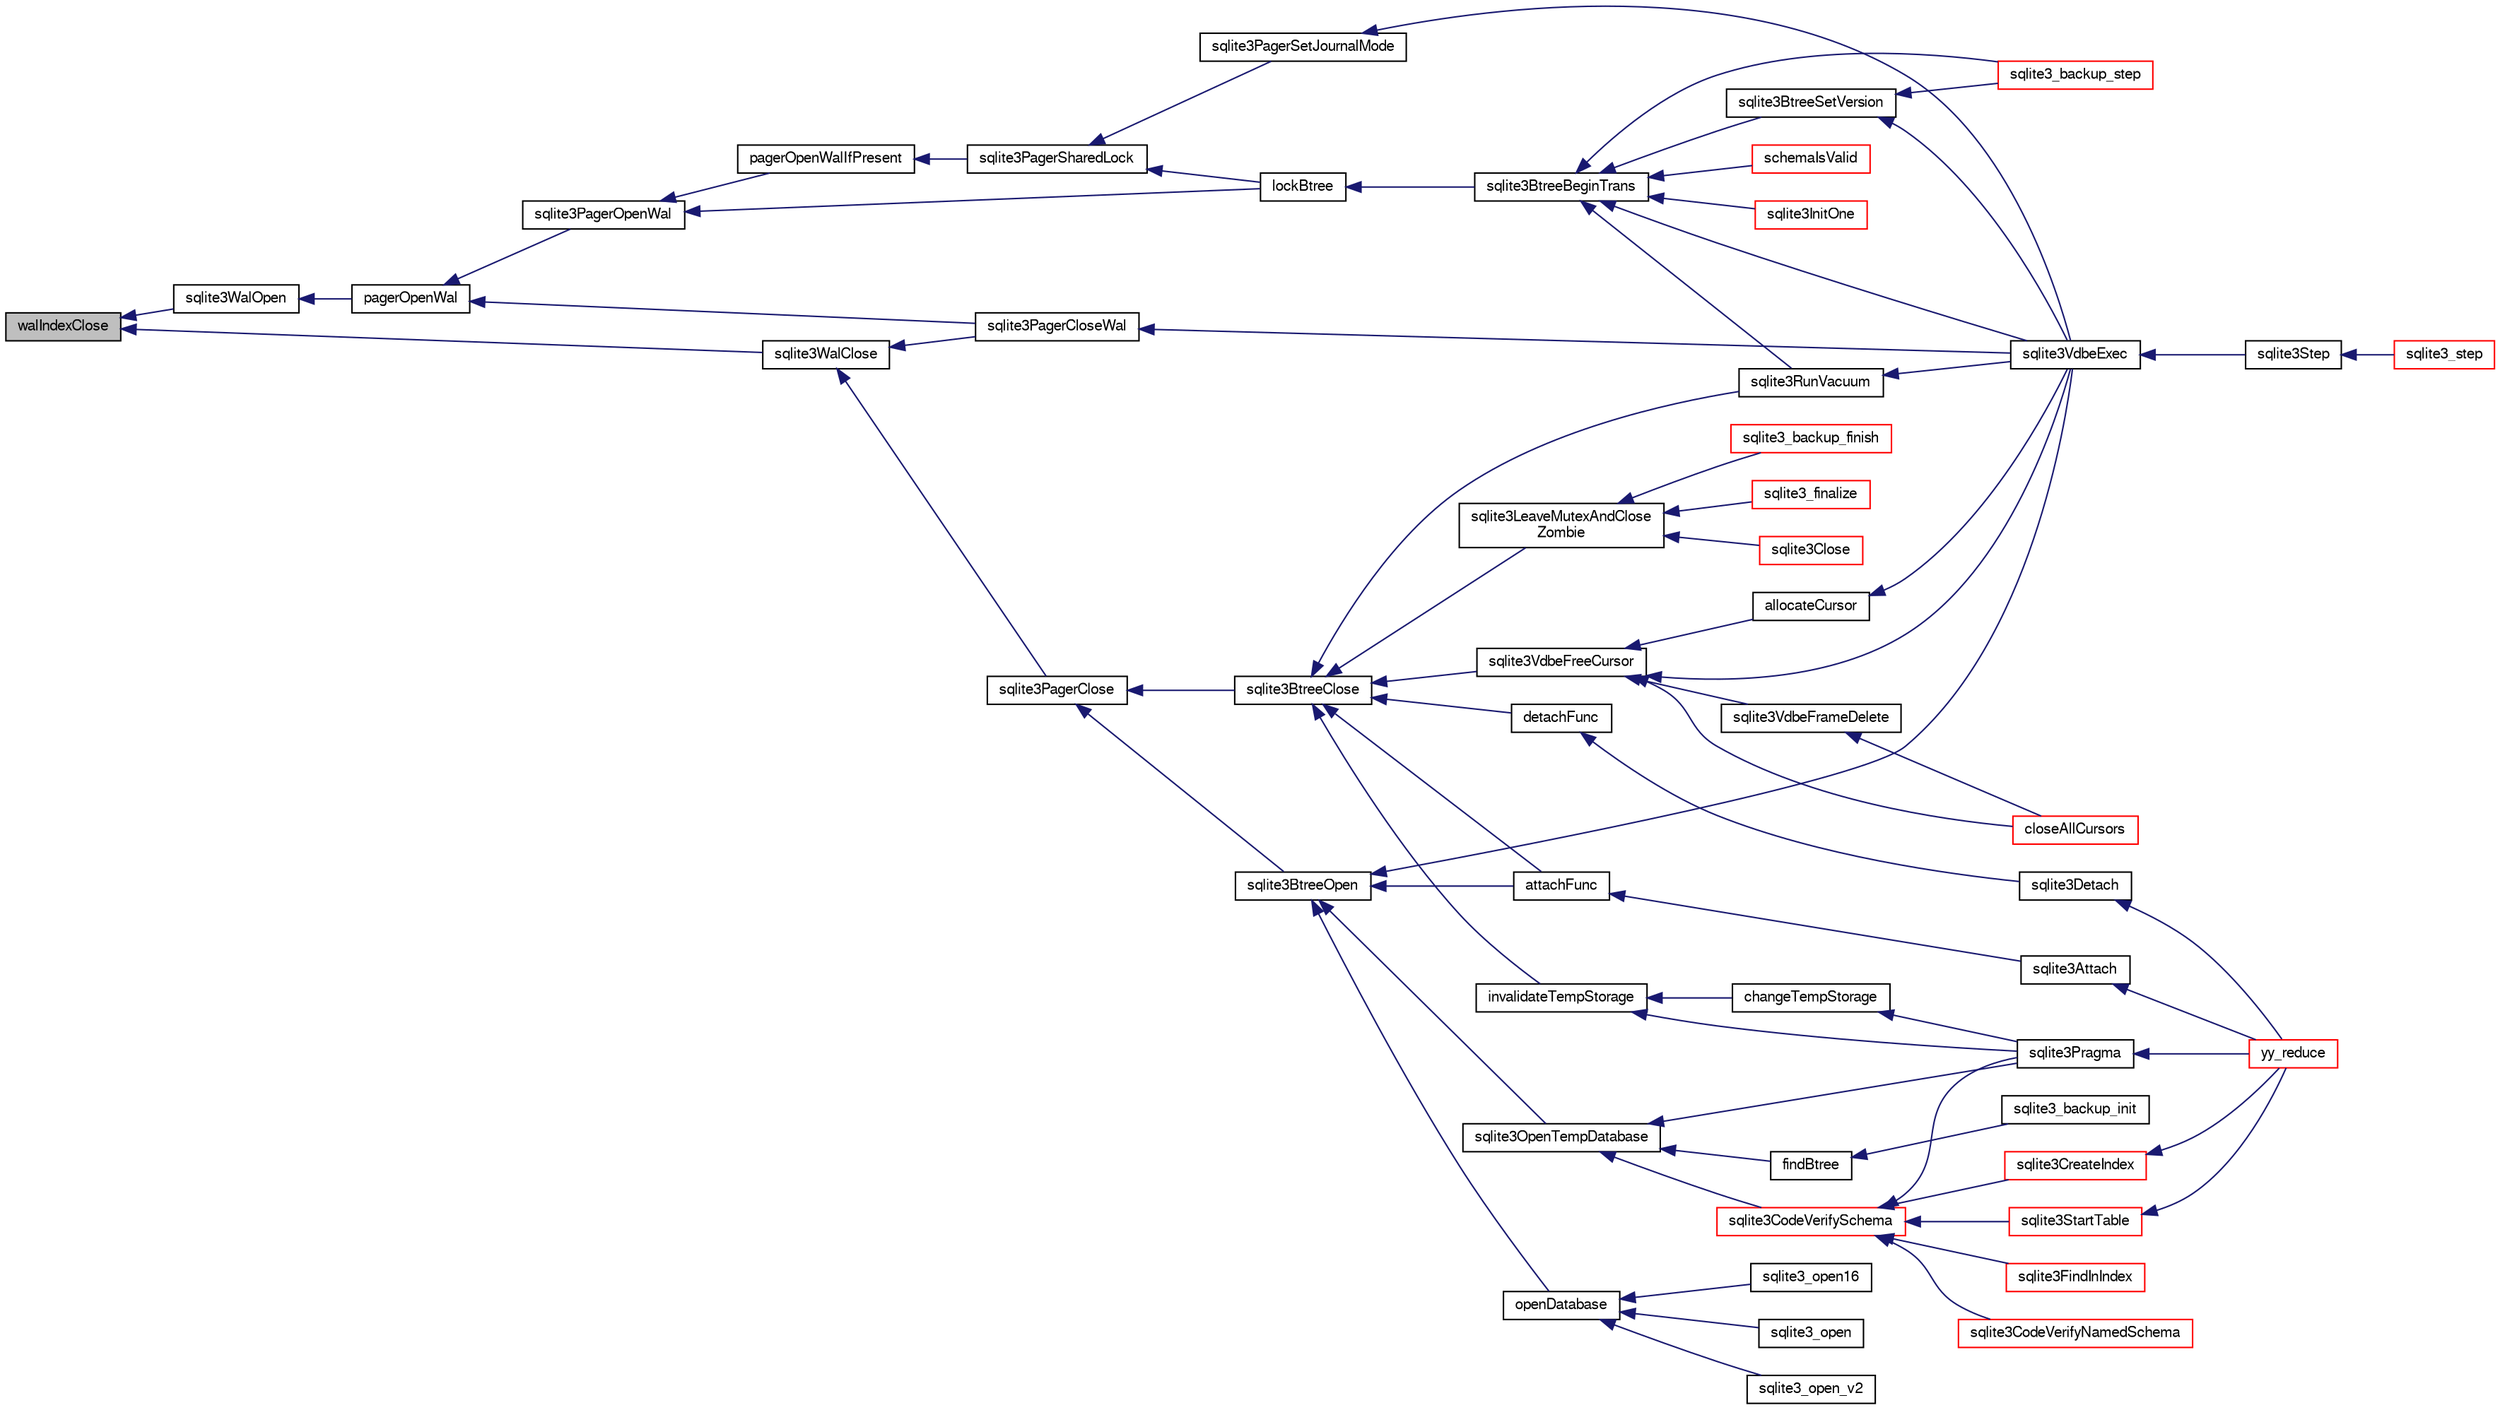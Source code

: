 digraph "walIndexClose"
{
  edge [fontname="FreeSans",fontsize="10",labelfontname="FreeSans",labelfontsize="10"];
  node [fontname="FreeSans",fontsize="10",shape=record];
  rankdir="LR";
  Node896842 [label="walIndexClose",height=0.2,width=0.4,color="black", fillcolor="grey75", style="filled", fontcolor="black"];
  Node896842 -> Node896843 [dir="back",color="midnightblue",fontsize="10",style="solid",fontname="FreeSans"];
  Node896843 [label="sqlite3WalOpen",height=0.2,width=0.4,color="black", fillcolor="white", style="filled",URL="$sqlite3_8c.html#adf4d97849e76f154717956aa9ea0e138"];
  Node896843 -> Node896844 [dir="back",color="midnightblue",fontsize="10",style="solid",fontname="FreeSans"];
  Node896844 [label="pagerOpenWal",height=0.2,width=0.4,color="black", fillcolor="white", style="filled",URL="$sqlite3_8c.html#acb6f84b34748805df0403a052d18eaf1"];
  Node896844 -> Node896845 [dir="back",color="midnightblue",fontsize="10",style="solid",fontname="FreeSans"];
  Node896845 [label="sqlite3PagerOpenWal",height=0.2,width=0.4,color="black", fillcolor="white", style="filled",URL="$sqlite3_8c.html#a5e4116ab2def31c2c36e557fc6811d0d"];
  Node896845 -> Node896846 [dir="back",color="midnightblue",fontsize="10",style="solid",fontname="FreeSans"];
  Node896846 [label="pagerOpenWalIfPresent",height=0.2,width=0.4,color="black", fillcolor="white", style="filled",URL="$sqlite3_8c.html#a53aeec46642c01ab2de938e8bd00b0e3"];
  Node896846 -> Node896847 [dir="back",color="midnightblue",fontsize="10",style="solid",fontname="FreeSans"];
  Node896847 [label="sqlite3PagerSharedLock",height=0.2,width=0.4,color="black", fillcolor="white", style="filled",URL="$sqlite3_8c.html#a58c197b629fb6eaacf96c7add57c70df"];
  Node896847 -> Node896848 [dir="back",color="midnightblue",fontsize="10",style="solid",fontname="FreeSans"];
  Node896848 [label="sqlite3PagerSetJournalMode",height=0.2,width=0.4,color="black", fillcolor="white", style="filled",URL="$sqlite3_8c.html#afb929a0a4553cda84de16180ddbd09f7"];
  Node896848 -> Node896849 [dir="back",color="midnightblue",fontsize="10",style="solid",fontname="FreeSans"];
  Node896849 [label="sqlite3VdbeExec",height=0.2,width=0.4,color="black", fillcolor="white", style="filled",URL="$sqlite3_8c.html#a8ce40a614bdc56719c4d642b1e4dfb21"];
  Node896849 -> Node896850 [dir="back",color="midnightblue",fontsize="10",style="solid",fontname="FreeSans"];
  Node896850 [label="sqlite3Step",height=0.2,width=0.4,color="black", fillcolor="white", style="filled",URL="$sqlite3_8c.html#a3f2872e873e2758a4beedad1d5113554"];
  Node896850 -> Node896851 [dir="back",color="midnightblue",fontsize="10",style="solid",fontname="FreeSans"];
  Node896851 [label="sqlite3_step",height=0.2,width=0.4,color="red", fillcolor="white", style="filled",URL="$sqlite3_8h.html#ac1e491ce36b7471eb28387f7d3c74334"];
  Node896847 -> Node897110 [dir="back",color="midnightblue",fontsize="10",style="solid",fontname="FreeSans"];
  Node897110 [label="lockBtree",height=0.2,width=0.4,color="black", fillcolor="white", style="filled",URL="$sqlite3_8c.html#a5b808194d3178be15705a420265cee9d"];
  Node897110 -> Node897111 [dir="back",color="midnightblue",fontsize="10",style="solid",fontname="FreeSans"];
  Node897111 [label="sqlite3BtreeBeginTrans",height=0.2,width=0.4,color="black", fillcolor="white", style="filled",URL="$sqlite3_8c.html#a52d6706df15c67c22aa7d0e290c16bf5"];
  Node897111 -> Node897112 [dir="back",color="midnightblue",fontsize="10",style="solid",fontname="FreeSans"];
  Node897112 [label="sqlite3BtreeSetVersion",height=0.2,width=0.4,color="black", fillcolor="white", style="filled",URL="$sqlite3_8c.html#a2db3061b5c557699a47415ca0342ba01"];
  Node897112 -> Node897062 [dir="back",color="midnightblue",fontsize="10",style="solid",fontname="FreeSans"];
  Node897062 [label="sqlite3_backup_step",height=0.2,width=0.4,color="red", fillcolor="white", style="filled",URL="$sqlite3_8h.html#a1699b75e98d082eebc465a9e64c35269"];
  Node897112 -> Node896849 [dir="back",color="midnightblue",fontsize="10",style="solid",fontname="FreeSans"];
  Node897111 -> Node897062 [dir="back",color="midnightblue",fontsize="10",style="solid",fontname="FreeSans"];
  Node897111 -> Node896849 [dir="back",color="midnightblue",fontsize="10",style="solid",fontname="FreeSans"];
  Node897111 -> Node896875 [dir="back",color="midnightblue",fontsize="10",style="solid",fontname="FreeSans"];
  Node896875 [label="sqlite3InitOne",height=0.2,width=0.4,color="red", fillcolor="white", style="filled",URL="$sqlite3_8c.html#ac4318b25df65269906b0379251fe9b85"];
  Node897111 -> Node897060 [dir="back",color="midnightblue",fontsize="10",style="solid",fontname="FreeSans"];
  Node897060 [label="schemaIsValid",height=0.2,width=0.4,color="red", fillcolor="white", style="filled",URL="$sqlite3_8c.html#a7c466fe28e7ca6f46b8bf72c46d9738d"];
  Node897111 -> Node897035 [dir="back",color="midnightblue",fontsize="10",style="solid",fontname="FreeSans"];
  Node897035 [label="sqlite3RunVacuum",height=0.2,width=0.4,color="black", fillcolor="white", style="filled",URL="$sqlite3_8c.html#a5e83ddc7b3e7e8e79ad5d1fc92de1d2f"];
  Node897035 -> Node896849 [dir="back",color="midnightblue",fontsize="10",style="solid",fontname="FreeSans"];
  Node896845 -> Node897110 [dir="back",color="midnightblue",fontsize="10",style="solid",fontname="FreeSans"];
  Node896844 -> Node897113 [dir="back",color="midnightblue",fontsize="10",style="solid",fontname="FreeSans"];
  Node897113 [label="sqlite3PagerCloseWal",height=0.2,width=0.4,color="black", fillcolor="white", style="filled",URL="$sqlite3_8c.html#ac62d7d3d29214a7cad25fdd88e7c7a74"];
  Node897113 -> Node896849 [dir="back",color="midnightblue",fontsize="10",style="solid",fontname="FreeSans"];
  Node896842 -> Node897114 [dir="back",color="midnightblue",fontsize="10",style="solid",fontname="FreeSans"];
  Node897114 [label="sqlite3WalClose",height=0.2,width=0.4,color="black", fillcolor="white", style="filled",URL="$sqlite3_8c.html#abfd7d36ec6ea41ecb2717dd4c6b0571e"];
  Node897114 -> Node897115 [dir="back",color="midnightblue",fontsize="10",style="solid",fontname="FreeSans"];
  Node897115 [label="sqlite3PagerClose",height=0.2,width=0.4,color="black", fillcolor="white", style="filled",URL="$sqlite3_8c.html#af94b1f96b60689fd09422cce2c85f53f"];
  Node897115 -> Node897116 [dir="back",color="midnightblue",fontsize="10",style="solid",fontname="FreeSans"];
  Node897116 [label="sqlite3BtreeOpen",height=0.2,width=0.4,color="black", fillcolor="white", style="filled",URL="$sqlite3_8c.html#a13dcb44dc34af6ce9d38de9c5aa975f9"];
  Node897116 -> Node896849 [dir="back",color="midnightblue",fontsize="10",style="solid",fontname="FreeSans"];
  Node897116 -> Node896877 [dir="back",color="midnightblue",fontsize="10",style="solid",fontname="FreeSans"];
  Node896877 [label="attachFunc",height=0.2,width=0.4,color="black", fillcolor="white", style="filled",URL="$sqlite3_8c.html#a69cb751a7da501b9a0aa37e0d7c3eaf7"];
  Node896877 -> Node896878 [dir="back",color="midnightblue",fontsize="10",style="solid",fontname="FreeSans"];
  Node896878 [label="sqlite3Attach",height=0.2,width=0.4,color="black", fillcolor="white", style="filled",URL="$sqlite3_8c.html#ae0907fe0b43cc1b4c7e6a16213e8546f"];
  Node896878 -> Node896879 [dir="back",color="midnightblue",fontsize="10",style="solid",fontname="FreeSans"];
  Node896879 [label="yy_reduce",height=0.2,width=0.4,color="red", fillcolor="white", style="filled",URL="$sqlite3_8c.html#a7c419a9b25711c666a9a2449ef377f14"];
  Node897116 -> Node897117 [dir="back",color="midnightblue",fontsize="10",style="solid",fontname="FreeSans"];
  Node897117 [label="sqlite3OpenTempDatabase",height=0.2,width=0.4,color="black", fillcolor="white", style="filled",URL="$sqlite3_8c.html#aaf3088380b731428b72d3b5777f93755"];
  Node897117 -> Node897054 [dir="back",color="midnightblue",fontsize="10",style="solid",fontname="FreeSans"];
  Node897054 [label="findBtree",height=0.2,width=0.4,color="black", fillcolor="white", style="filled",URL="$sqlite3_8c.html#ab4ee5743b77efd7f8832bf0b9315f973"];
  Node897054 -> Node897055 [dir="back",color="midnightblue",fontsize="10",style="solid",fontname="FreeSans"];
  Node897055 [label="sqlite3_backup_init",height=0.2,width=0.4,color="black", fillcolor="white", style="filled",URL="$sqlite3_8h.html#a9c9aa9e8edeb9910d93148a6621c1097"];
  Node897117 -> Node897118 [dir="back",color="midnightblue",fontsize="10",style="solid",fontname="FreeSans"];
  Node897118 [label="sqlite3CodeVerifySchema",height=0.2,width=0.4,color="red", fillcolor="white", style="filled",URL="$sqlite3_8c.html#ad9d8708d96f8416ec59ebf41c57000f9"];
  Node897118 -> Node896930 [dir="back",color="midnightblue",fontsize="10",style="solid",fontname="FreeSans"];
  Node896930 [label="sqlite3FindInIndex",height=0.2,width=0.4,color="red", fillcolor="white", style="filled",URL="$sqlite3_8c.html#af7d8c56ab0231f44bb5f87b3fafeffb2"];
  Node897118 -> Node896971 [dir="back",color="midnightblue",fontsize="10",style="solid",fontname="FreeSans"];
  Node896971 [label="sqlite3StartTable",height=0.2,width=0.4,color="red", fillcolor="white", style="filled",URL="$sqlite3_8c.html#af49b4395f39d9078a0dda2484c183012"];
  Node896971 -> Node896879 [dir="back",color="midnightblue",fontsize="10",style="solid",fontname="FreeSans"];
  Node897118 -> Node896888 [dir="back",color="midnightblue",fontsize="10",style="solid",fontname="FreeSans"];
  Node896888 [label="sqlite3CreateIndex",height=0.2,width=0.4,color="red", fillcolor="white", style="filled",URL="$sqlite3_8c.html#a8dbe5e590ab6c58a8c45f34f7c81e825"];
  Node896888 -> Node896879 [dir="back",color="midnightblue",fontsize="10",style="solid",fontname="FreeSans"];
  Node897118 -> Node897119 [dir="back",color="midnightblue",fontsize="10",style="solid",fontname="FreeSans"];
  Node897119 [label="sqlite3CodeVerifyNamedSchema",height=0.2,width=0.4,color="red", fillcolor="white", style="filled",URL="$sqlite3_8c.html#a30331e33b8e462cbe3aa83c8bddb8c0e"];
  Node897118 -> Node896927 [dir="back",color="midnightblue",fontsize="10",style="solid",fontname="FreeSans"];
  Node896927 [label="sqlite3Pragma",height=0.2,width=0.4,color="black", fillcolor="white", style="filled",URL="$sqlite3_8c.html#a111391370f58f8e6a6eca51fd34d62ed"];
  Node896927 -> Node896879 [dir="back",color="midnightblue",fontsize="10",style="solid",fontname="FreeSans"];
  Node897117 -> Node896927 [dir="back",color="midnightblue",fontsize="10",style="solid",fontname="FreeSans"];
  Node897116 -> Node897084 [dir="back",color="midnightblue",fontsize="10",style="solid",fontname="FreeSans"];
  Node897084 [label="openDatabase",height=0.2,width=0.4,color="black", fillcolor="white", style="filled",URL="$sqlite3_8c.html#a6a9c3bc3a64234e863413f41db473758"];
  Node897084 -> Node897085 [dir="back",color="midnightblue",fontsize="10",style="solid",fontname="FreeSans"];
  Node897085 [label="sqlite3_open",height=0.2,width=0.4,color="black", fillcolor="white", style="filled",URL="$sqlite3_8h.html#a97ba966ed1acc38409786258268f5f71"];
  Node897084 -> Node897086 [dir="back",color="midnightblue",fontsize="10",style="solid",fontname="FreeSans"];
  Node897086 [label="sqlite3_open_v2",height=0.2,width=0.4,color="black", fillcolor="white", style="filled",URL="$sqlite3_8h.html#a140fe275b6975dc867cea50a65a217c4"];
  Node897084 -> Node897087 [dir="back",color="midnightblue",fontsize="10",style="solid",fontname="FreeSans"];
  Node897087 [label="sqlite3_open16",height=0.2,width=0.4,color="black", fillcolor="white", style="filled",URL="$sqlite3_8h.html#adbc401bb96713f32e553db32f6f3ca33"];
  Node897115 -> Node897122 [dir="back",color="midnightblue",fontsize="10",style="solid",fontname="FreeSans"];
  Node897122 [label="sqlite3BtreeClose",height=0.2,width=0.4,color="black", fillcolor="white", style="filled",URL="$sqlite3_8c.html#a729b65009b66a99200496b09c124df01"];
  Node897122 -> Node897123 [dir="back",color="midnightblue",fontsize="10",style="solid",fontname="FreeSans"];
  Node897123 [label="sqlite3VdbeFreeCursor",height=0.2,width=0.4,color="black", fillcolor="white", style="filled",URL="$sqlite3_8c.html#a0f9084083e1d0639708934630f33d6ef"];
  Node897123 -> Node897124 [dir="back",color="midnightblue",fontsize="10",style="solid",fontname="FreeSans"];
  Node897124 [label="sqlite3VdbeFrameDelete",height=0.2,width=0.4,color="black", fillcolor="white", style="filled",URL="$sqlite3_8c.html#adb3773fdfb1685857e28891f76365900"];
  Node897124 -> Node897125 [dir="back",color="midnightblue",fontsize="10",style="solid",fontname="FreeSans"];
  Node897125 [label="closeAllCursors",height=0.2,width=0.4,color="red", fillcolor="white", style="filled",URL="$sqlite3_8c.html#af1ac189735864dd6989a8c5af4557547"];
  Node897123 -> Node897125 [dir="back",color="midnightblue",fontsize="10",style="solid",fontname="FreeSans"];
  Node897123 -> Node897126 [dir="back",color="midnightblue",fontsize="10",style="solid",fontname="FreeSans"];
  Node897126 [label="allocateCursor",height=0.2,width=0.4,color="black", fillcolor="white", style="filled",URL="$sqlite3_8c.html#a5083c054ea81802294e539b00a57aad4"];
  Node897126 -> Node896849 [dir="back",color="midnightblue",fontsize="10",style="solid",fontname="FreeSans"];
  Node897123 -> Node896849 [dir="back",color="midnightblue",fontsize="10",style="solid",fontname="FreeSans"];
  Node897122 -> Node896877 [dir="back",color="midnightblue",fontsize="10",style="solid",fontname="FreeSans"];
  Node897122 -> Node897064 [dir="back",color="midnightblue",fontsize="10",style="solid",fontname="FreeSans"];
  Node897064 [label="detachFunc",height=0.2,width=0.4,color="black", fillcolor="white", style="filled",URL="$sqlite3_8c.html#a2b3dd04cb87abd088926ab0082a60b77"];
  Node897064 -> Node896921 [dir="back",color="midnightblue",fontsize="10",style="solid",fontname="FreeSans"];
  Node896921 [label="sqlite3Detach",height=0.2,width=0.4,color="black", fillcolor="white", style="filled",URL="$sqlite3_8c.html#ab1a5a0b01c7560aef5e0b8603a68747d"];
  Node896921 -> Node896879 [dir="back",color="midnightblue",fontsize="10",style="solid",fontname="FreeSans"];
  Node897122 -> Node897065 [dir="back",color="midnightblue",fontsize="10",style="solid",fontname="FreeSans"];
  Node897065 [label="invalidateTempStorage",height=0.2,width=0.4,color="black", fillcolor="white", style="filled",URL="$sqlite3_8c.html#a759777a1eb3c3e96a5af94932b39e69a"];
  Node897065 -> Node897066 [dir="back",color="midnightblue",fontsize="10",style="solid",fontname="FreeSans"];
  Node897066 [label="changeTempStorage",height=0.2,width=0.4,color="black", fillcolor="white", style="filled",URL="$sqlite3_8c.html#abd43abe0a0959a45c786b9865ed52904"];
  Node897066 -> Node896927 [dir="back",color="midnightblue",fontsize="10",style="solid",fontname="FreeSans"];
  Node897065 -> Node896927 [dir="back",color="midnightblue",fontsize="10",style="solid",fontname="FreeSans"];
  Node897122 -> Node897035 [dir="back",color="midnightblue",fontsize="10",style="solid",fontname="FreeSans"];
  Node897122 -> Node897078 [dir="back",color="midnightblue",fontsize="10",style="solid",fontname="FreeSans"];
  Node897078 [label="sqlite3LeaveMutexAndClose\lZombie",height=0.2,width=0.4,color="black", fillcolor="white", style="filled",URL="$sqlite3_8c.html#afe3a37c29dcb0fe9fc15fe07a3976f59"];
  Node897078 -> Node897079 [dir="back",color="midnightblue",fontsize="10",style="solid",fontname="FreeSans"];
  Node897079 [label="sqlite3_backup_finish",height=0.2,width=0.4,color="red", fillcolor="white", style="filled",URL="$sqlite3_8h.html#a176857dd58d99be53b6d7305533e0048"];
  Node897078 -> Node897071 [dir="back",color="midnightblue",fontsize="10",style="solid",fontname="FreeSans"];
  Node897071 [label="sqlite3_finalize",height=0.2,width=0.4,color="red", fillcolor="white", style="filled",URL="$sqlite3_8h.html#a801195c0f771d40bb4be1e40f3b88945"];
  Node897078 -> Node897080 [dir="back",color="midnightblue",fontsize="10",style="solid",fontname="FreeSans"];
  Node897080 [label="sqlite3Close",height=0.2,width=0.4,color="red", fillcolor="white", style="filled",URL="$sqlite3_8c.html#aa9f2e73837bba8d721dbde0964ffce11"];
  Node897114 -> Node897113 [dir="back",color="midnightblue",fontsize="10",style="solid",fontname="FreeSans"];
}
